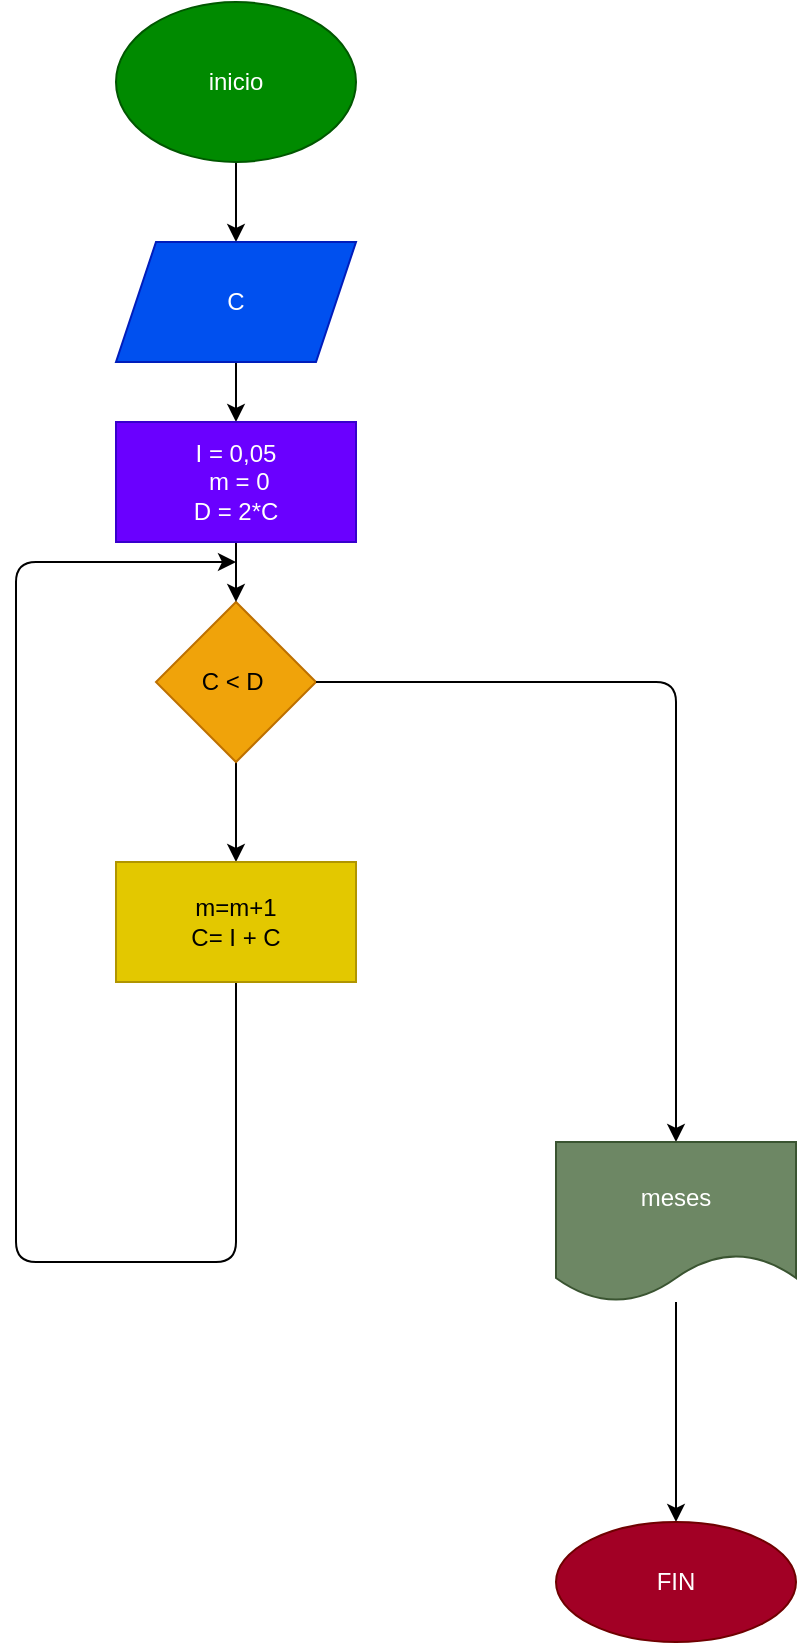 <mxfile>
    <diagram id="9vtqylUaB08jvNwAOwzn" name="Página-1">
        <mxGraphModel dx="470" dy="222" grid="1" gridSize="10" guides="1" tooltips="1" connect="1" arrows="1" fold="1" page="1" pageScale="1" pageWidth="827" pageHeight="1169" math="0" shadow="0">
            <root>
                <mxCell id="0"/>
                <mxCell id="1" parent="0"/>
                <mxCell id="4" value="" style="edgeStyle=none;html=1;" edge="1" parent="1" source="2" target="3">
                    <mxGeometry relative="1" as="geometry"/>
                </mxCell>
                <mxCell id="2" value="inicio" style="ellipse;whiteSpace=wrap;html=1;fillColor=#008a00;fontColor=#ffffff;strokeColor=#005700;" vertex="1" parent="1">
                    <mxGeometry x="160" y="10" width="120" height="80" as="geometry"/>
                </mxCell>
                <mxCell id="8" value="" style="edgeStyle=none;html=1;" edge="1" parent="1" source="3" target="7">
                    <mxGeometry relative="1" as="geometry"/>
                </mxCell>
                <mxCell id="3" value="C" style="shape=parallelogram;perimeter=parallelogramPerimeter;whiteSpace=wrap;html=1;fixedSize=1;fillColor=#0050ef;strokeColor=#001DBC;fontColor=#ffffff;" vertex="1" parent="1">
                    <mxGeometry x="160" y="130" width="120" height="60" as="geometry"/>
                </mxCell>
                <mxCell id="11" value="" style="edgeStyle=none;html=1;" edge="1" parent="1" source="5" target="10">
                    <mxGeometry relative="1" as="geometry"/>
                </mxCell>
                <mxCell id="5" value="C &amp;lt; D&amp;nbsp;" style="rhombus;whiteSpace=wrap;html=1;fillColor=#f0a30a;strokeColor=#BD7000;fontColor=#000000;" vertex="1" parent="1">
                    <mxGeometry x="180" y="310" width="80" height="80" as="geometry"/>
                </mxCell>
                <mxCell id="9" style="edgeStyle=none;html=1;" edge="1" parent="1" source="7" target="5">
                    <mxGeometry relative="1" as="geometry"/>
                </mxCell>
                <mxCell id="7" value="I = 0,05&lt;br&gt;&amp;nbsp;m = 0&lt;br&gt;D = 2*C" style="whiteSpace=wrap;html=1;fillColor=#6a00ff;strokeColor=#3700CC;fontColor=#ffffff;" vertex="1" parent="1">
                    <mxGeometry x="160" y="220" width="120" height="60" as="geometry"/>
                </mxCell>
                <mxCell id="13" style="edgeStyle=none;html=1;" edge="1" parent="1" source="5" target="12">
                    <mxGeometry relative="1" as="geometry">
                        <Array as="points">
                            <mxPoint x="440" y="350"/>
                        </Array>
                    </mxGeometry>
                </mxCell>
                <mxCell id="17" style="edgeStyle=none;html=1;" edge="1" parent="1" source="10">
                    <mxGeometry relative="1" as="geometry">
                        <mxPoint x="220" y="290" as="targetPoint"/>
                        <Array as="points">
                            <mxPoint x="220" y="640"/>
                            <mxPoint x="110" y="640"/>
                            <mxPoint x="110" y="290"/>
                        </Array>
                    </mxGeometry>
                </mxCell>
                <mxCell id="10" value="m=m+1&lt;br&gt;C= I + C" style="whiteSpace=wrap;html=1;fillColor=#e3c800;strokeColor=#B09500;fontColor=#000000;" vertex="1" parent="1">
                    <mxGeometry x="160" y="440" width="120" height="60" as="geometry"/>
                </mxCell>
                <mxCell id="14" style="edgeStyle=none;html=1;entryX=0.5;entryY=0;entryDx=0;entryDy=0;" edge="1" parent="1" source="12" target="15">
                    <mxGeometry relative="1" as="geometry">
                        <mxPoint x="270" y="810" as="targetPoint"/>
                    </mxGeometry>
                </mxCell>
                <mxCell id="12" value="meses" style="shape=document;whiteSpace=wrap;html=1;boundedLbl=1;fillColor=#6d8764;fontColor=#ffffff;strokeColor=#3A5431;" vertex="1" parent="1">
                    <mxGeometry x="380" y="580" width="120" height="80" as="geometry"/>
                </mxCell>
                <mxCell id="15" value="FIN" style="ellipse;whiteSpace=wrap;html=1;fillColor=#a20025;fontColor=#ffffff;strokeColor=#6F0000;" vertex="1" parent="1">
                    <mxGeometry x="380" y="770" width="120" height="60" as="geometry"/>
                </mxCell>
            </root>
        </mxGraphModel>
    </diagram>
</mxfile>